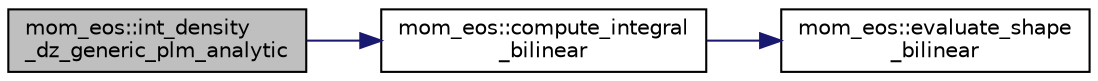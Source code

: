 digraph "mom_eos::int_density_dz_generic_plm_analytic"
{
 // INTERACTIVE_SVG=YES
  edge [fontname="Helvetica",fontsize="10",labelfontname="Helvetica",labelfontsize="10"];
  node [fontname="Helvetica",fontsize="10",shape=record];
  rankdir="LR";
  Node156 [label="mom_eos::int_density\l_dz_generic_plm_analytic",height=0.2,width=0.4,color="black", fillcolor="grey75", style="filled", fontcolor="black"];
  Node156 -> Node157 [color="midnightblue",fontsize="10",style="solid",fontname="Helvetica"];
  Node157 [label="mom_eos::compute_integral\l_bilinear",height=0.2,width=0.4,color="black", fillcolor="white", style="filled",URL="$namespacemom__eos.html#ace0d2cee7ffdada464ea5b38cbb93b07"];
  Node157 -> Node158 [color="midnightblue",fontsize="10",style="solid",fontname="Helvetica"];
  Node158 [label="mom_eos::evaluate_shape\l_bilinear",height=0.2,width=0.4,color="black", fillcolor="white", style="filled",URL="$namespacemom__eos.html#ad8afb464fcc660fccfcbd9c06a43f16c"];
}
